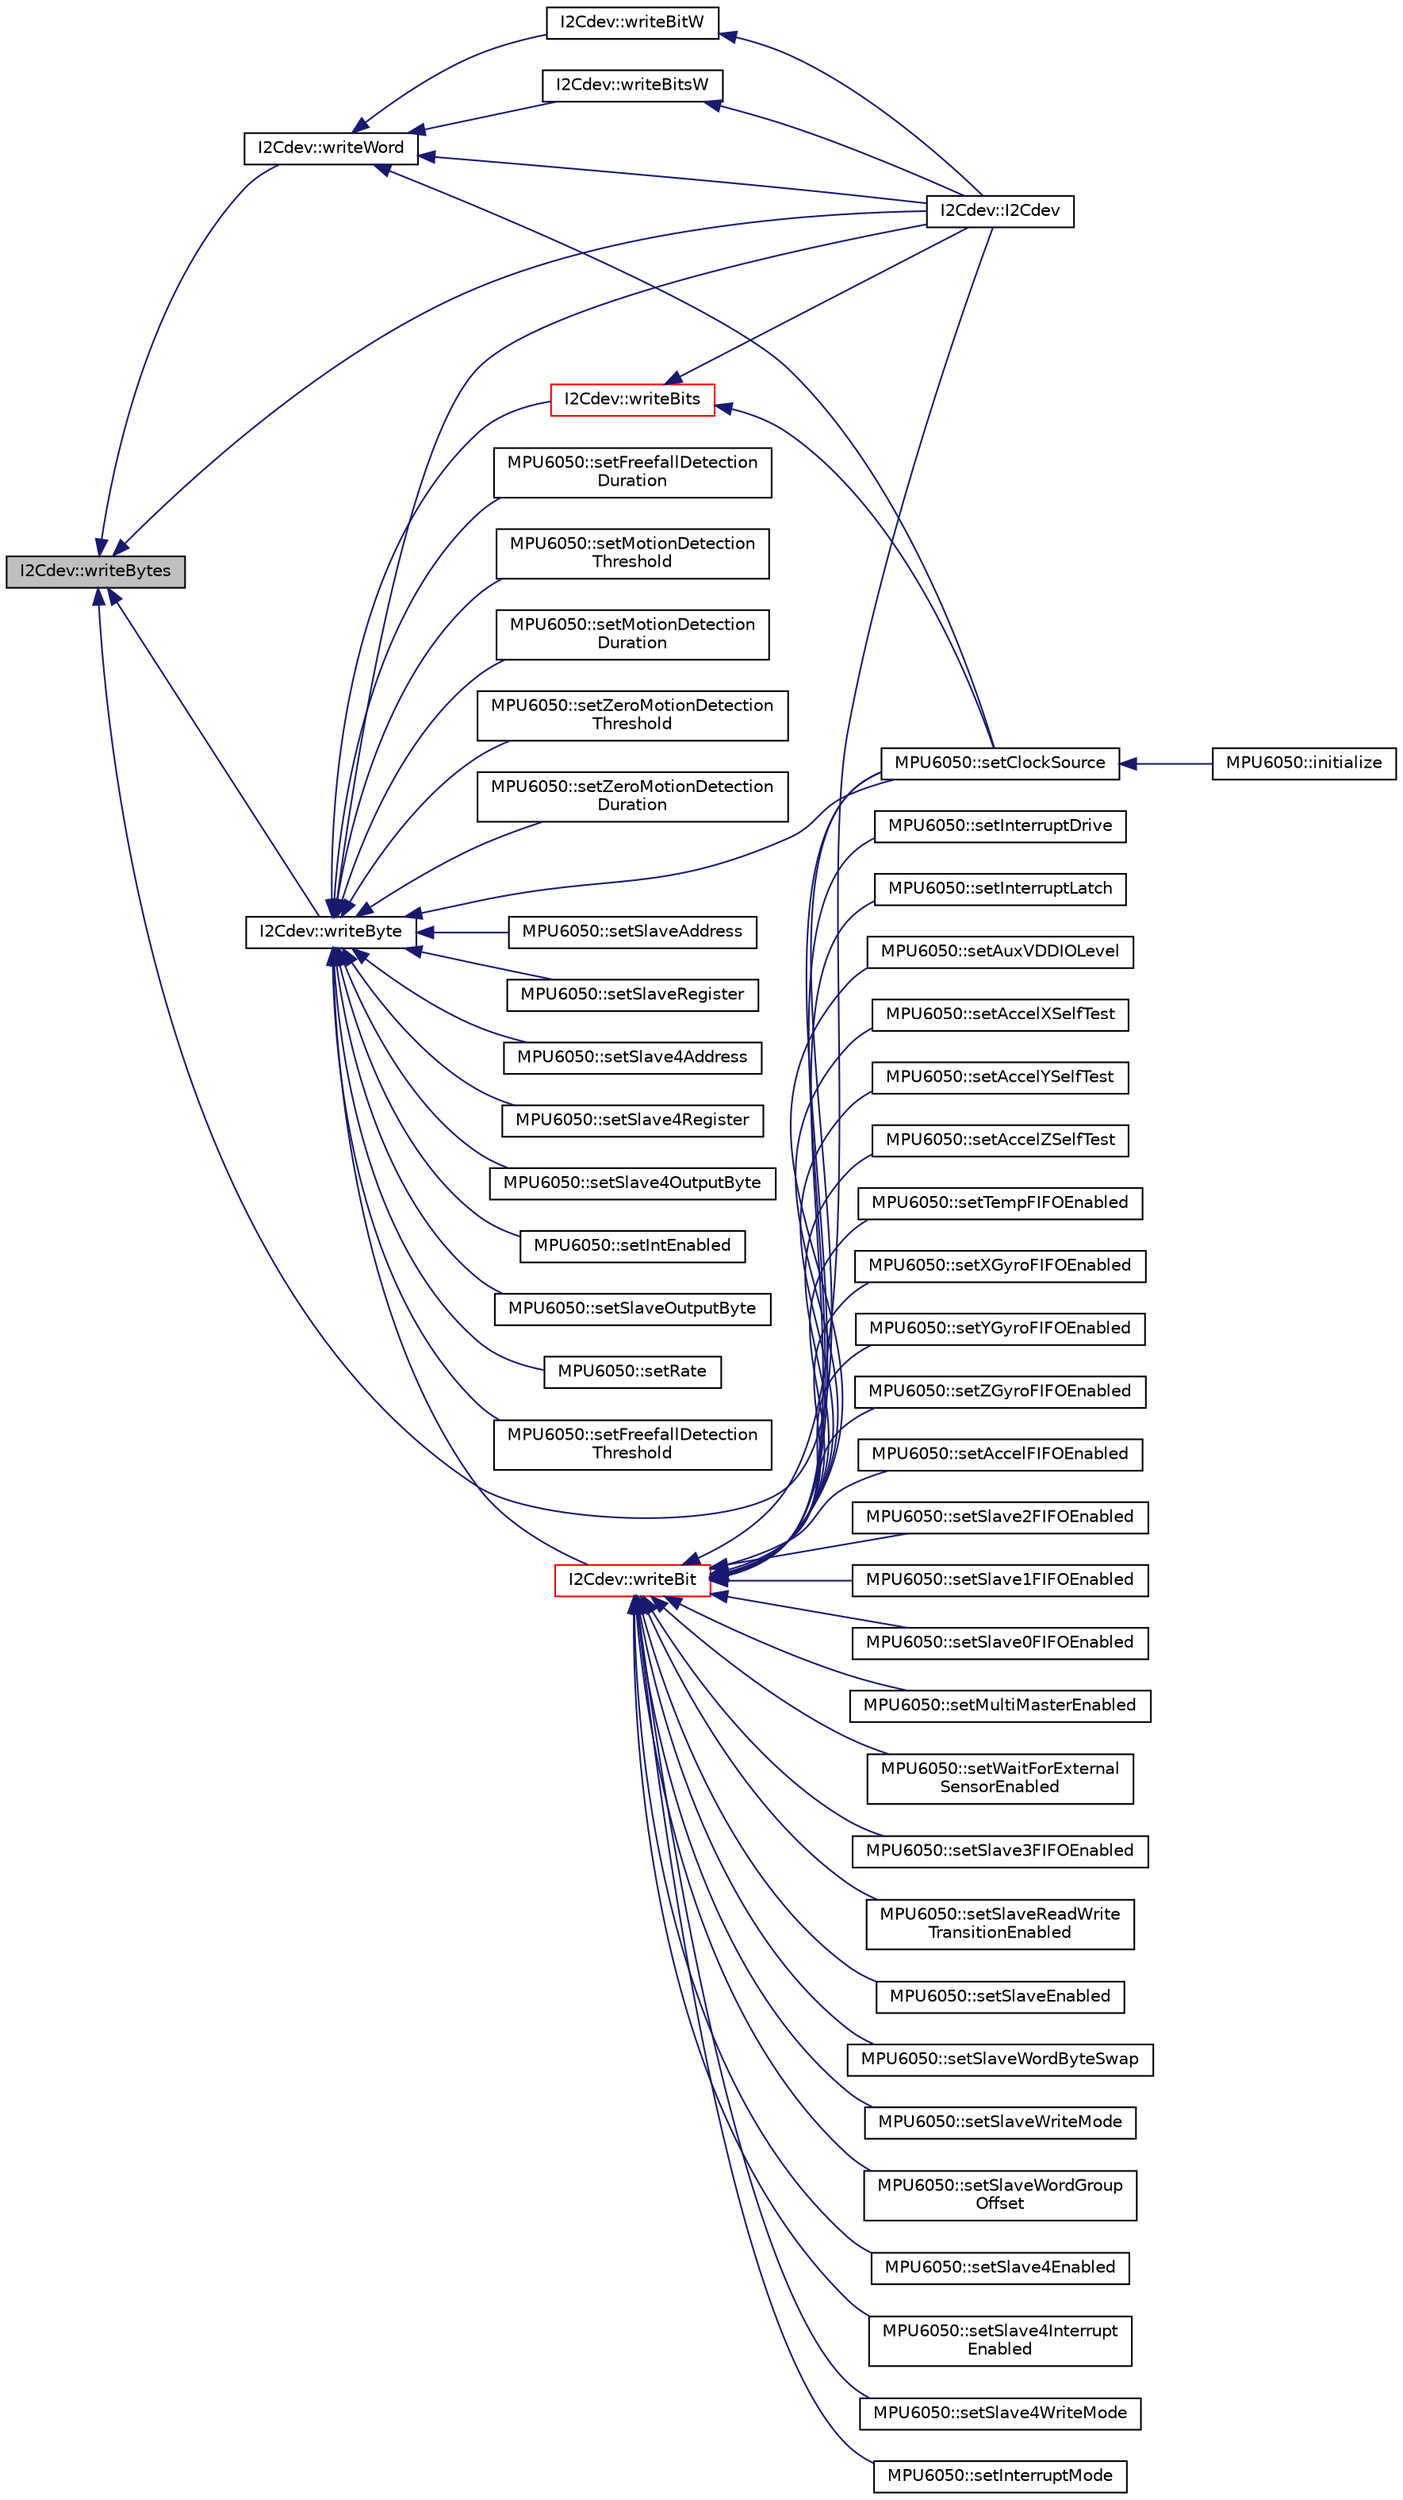 digraph "I2Cdev::writeBytes"
{
  edge [fontname="Helvetica",fontsize="10",labelfontname="Helvetica",labelfontsize="10"];
  node [fontname="Helvetica",fontsize="10",shape=record];
  rankdir="LR";
  Node663 [label="I2Cdev::writeBytes",height=0.2,width=0.4,color="black", fillcolor="grey75", style="filled", fontcolor="black"];
  Node663 -> Node664 [dir="back",color="midnightblue",fontsize="10",style="solid",fontname="Helvetica"];
  Node664 [label="I2Cdev::I2Cdev",height=0.2,width=0.4,color="black", fillcolor="white", style="filled",URL="$class_i2_cdev.html#a2f70586510cbda5c5267a10b4ca220b9"];
  Node663 -> Node665 [dir="back",color="midnightblue",fontsize="10",style="solid",fontname="Helvetica"];
  Node665 [label="I2Cdev::writeByte",height=0.2,width=0.4,color="black", fillcolor="white", style="filled",URL="$class_i2_cdev.html#aeb297637ef985cd562da465ba61b7042",tooltip="Write single byte to an 8-bit device register. "];
  Node665 -> Node664 [dir="back",color="midnightblue",fontsize="10",style="solid",fontname="Helvetica"];
  Node665 -> Node666 [dir="back",color="midnightblue",fontsize="10",style="solid",fontname="Helvetica"];
  Node666 [label="I2Cdev::writeBit",height=0.2,width=0.4,color="red", fillcolor="white", style="filled",URL="$class_i2_cdev.html#aa68890af87de5471d32e583ebbd91acb",tooltip="write a single bit in an 8-bit device register. "];
  Node666 -> Node664 [dir="back",color="midnightblue",fontsize="10",style="solid",fontname="Helvetica"];
  Node666 -> Node667 [dir="back",color="midnightblue",fontsize="10",style="solid",fontname="Helvetica"];
  Node667 [label="MPU6050::setAuxVDDIOLevel",height=0.2,width=0.4,color="black", fillcolor="white", style="filled",URL="$class_m_p_u6050.html#a7c666c20e26869bc80646f1b2c3d69bc",tooltip="Set the auxiliary I2C supply voltage level. "];
  Node666 -> Node668 [dir="back",color="midnightblue",fontsize="10",style="solid",fontname="Helvetica"];
  Node668 [label="MPU6050::setAccelXSelfTest",height=0.2,width=0.4,color="black", fillcolor="white", style="filled",URL="$class_m_p_u6050.html#ac2ab843dc9d241056ed0f891195cdbf9",tooltip="Get self-test enabled setting for accelerometer X axis. "];
  Node666 -> Node669 [dir="back",color="midnightblue",fontsize="10",style="solid",fontname="Helvetica"];
  Node669 [label="MPU6050::setAccelYSelfTest",height=0.2,width=0.4,color="black", fillcolor="white", style="filled",URL="$class_m_p_u6050.html#ad5847430ab297959e4d0e9b81ba2e3ba",tooltip="Get self-test enabled value for accelerometer Y axis. "];
  Node666 -> Node670 [dir="back",color="midnightblue",fontsize="10",style="solid",fontname="Helvetica"];
  Node670 [label="MPU6050::setAccelZSelfTest",height=0.2,width=0.4,color="black", fillcolor="white", style="filled",URL="$class_m_p_u6050.html#a8eb8ba039af9a47e0475a3835b87f404",tooltip="Set self-test enabled value for accelerometer Z axis. "];
  Node666 -> Node671 [dir="back",color="midnightblue",fontsize="10",style="solid",fontname="Helvetica"];
  Node671 [label="MPU6050::setTempFIFOEnabled",height=0.2,width=0.4,color="black", fillcolor="white", style="filled",URL="$class_m_p_u6050.html#ae528a25b4997ad0e3091a012e4e4419e",tooltip="Set temperature FIFO enabled value. "];
  Node666 -> Node672 [dir="back",color="midnightblue",fontsize="10",style="solid",fontname="Helvetica"];
  Node672 [label="MPU6050::setXGyroFIFOEnabled",height=0.2,width=0.4,color="black", fillcolor="white", style="filled",URL="$class_m_p_u6050.html#a53a03d1f255a62f01375c870cdc85767",tooltip="Set gyroscope X-axis FIFO enabled value. "];
  Node666 -> Node673 [dir="back",color="midnightblue",fontsize="10",style="solid",fontname="Helvetica"];
  Node673 [label="MPU6050::setYGyroFIFOEnabled",height=0.2,width=0.4,color="black", fillcolor="white", style="filled",URL="$class_m_p_u6050.html#a16eb12bbf07bc17a9d852941d834175e",tooltip="Set gyroscope Y-axis FIFO enabled value. "];
  Node666 -> Node674 [dir="back",color="midnightblue",fontsize="10",style="solid",fontname="Helvetica"];
  Node674 [label="MPU6050::setZGyroFIFOEnabled",height=0.2,width=0.4,color="black", fillcolor="white", style="filled",URL="$class_m_p_u6050.html#af5b5bc39b66466ba910f6eef1259444c",tooltip="Set gyroscope Z-axis FIFO enabled value. "];
  Node666 -> Node675 [dir="back",color="midnightblue",fontsize="10",style="solid",fontname="Helvetica"];
  Node675 [label="MPU6050::setAccelFIFOEnabled",height=0.2,width=0.4,color="black", fillcolor="white", style="filled",URL="$class_m_p_u6050.html#afccbee85f5cdc95098f6d62d8d417c3f",tooltip="Set accelerometer FIFO enabled value. "];
  Node666 -> Node676 [dir="back",color="midnightblue",fontsize="10",style="solid",fontname="Helvetica"];
  Node676 [label="MPU6050::setSlave2FIFOEnabled",height=0.2,width=0.4,color="black", fillcolor="white", style="filled",URL="$class_m_p_u6050.html#a38a10ac4f30b96718ec021dc0db8587b",tooltip="Set Slave 2 FIFO enabled value. "];
  Node666 -> Node677 [dir="back",color="midnightblue",fontsize="10",style="solid",fontname="Helvetica"];
  Node677 [label="MPU6050::setSlave1FIFOEnabled",height=0.2,width=0.4,color="black", fillcolor="white", style="filled",URL="$class_m_p_u6050.html#a5d432fa2fb8b2227f50aa5c7b5befb66",tooltip="Set Slave 1 FIFO enabled value. "];
  Node666 -> Node678 [dir="back",color="midnightblue",fontsize="10",style="solid",fontname="Helvetica"];
  Node678 [label="MPU6050::setSlave0FIFOEnabled",height=0.2,width=0.4,color="black", fillcolor="white", style="filled",URL="$class_m_p_u6050.html#a97fbf27e1b827f9dfc3c28ff376b54c4",tooltip="Set Slave 0 FIFO enabled value. "];
  Node666 -> Node679 [dir="back",color="midnightblue",fontsize="10",style="solid",fontname="Helvetica"];
  Node679 [label="MPU6050::setMultiMasterEnabled",height=0.2,width=0.4,color="black", fillcolor="white", style="filled",URL="$class_m_p_u6050.html#a039f5724974c5bf3f373ed9be031441c",tooltip="Set multi-master enabled value. "];
  Node666 -> Node680 [dir="back",color="midnightblue",fontsize="10",style="solid",fontname="Helvetica"];
  Node680 [label="MPU6050::setWaitForExternal\lSensorEnabled",height=0.2,width=0.4,color="black", fillcolor="white", style="filled",URL="$class_m_p_u6050.html#a20dc4bdedbe1550580c28a6d090291be",tooltip="Set wait-for-external-sensor-data enabled value. "];
  Node666 -> Node681 [dir="back",color="midnightblue",fontsize="10",style="solid",fontname="Helvetica"];
  Node681 [label="MPU6050::setSlave3FIFOEnabled",height=0.2,width=0.4,color="black", fillcolor="white", style="filled",URL="$class_m_p_u6050.html#a6ed713870c7f6d085ded91a45515a36c",tooltip="Set Slave 3 FIFO enabled value. "];
  Node666 -> Node682 [dir="back",color="midnightblue",fontsize="10",style="solid",fontname="Helvetica"];
  Node682 [label="MPU6050::setSlaveReadWrite\lTransitionEnabled",height=0.2,width=0.4,color="black", fillcolor="white", style="filled",URL="$class_m_p_u6050.html#a3413efbf2f4e8a27aa8768d9bc34d663",tooltip="Set slave read/write transition enabled value. "];
  Node666 -> Node683 [dir="back",color="midnightblue",fontsize="10",style="solid",fontname="Helvetica"];
  Node683 [label="MPU6050::setSlaveEnabled",height=0.2,width=0.4,color="black", fillcolor="white", style="filled",URL="$class_m_p_u6050.html#afaffa021d7bb41f3a288827080602eee",tooltip="Set the enabled value for the specified slave (0-3). "];
  Node666 -> Node684 [dir="back",color="midnightblue",fontsize="10",style="solid",fontname="Helvetica"];
  Node684 [label="MPU6050::setSlaveWordByteSwap",height=0.2,width=0.4,color="black", fillcolor="white", style="filled",URL="$class_m_p_u6050.html#abeb1f83652066d7543fd3283af794364",tooltip="Set word pair byte-swapping enabled for the specified slave (0-3). "];
  Node666 -> Node685 [dir="back",color="midnightblue",fontsize="10",style="solid",fontname="Helvetica"];
  Node685 [label="MPU6050::setSlaveWriteMode",height=0.2,width=0.4,color="black", fillcolor="white", style="filled",URL="$class_m_p_u6050.html#a3d9bfcb5394c7a382009cd2dc91ce801",tooltip="Set write mode for the specified slave (0-3). "];
  Node666 -> Node686 [dir="back",color="midnightblue",fontsize="10",style="solid",fontname="Helvetica"];
  Node686 [label="MPU6050::setSlaveWordGroup\lOffset",height=0.2,width=0.4,color="black", fillcolor="white", style="filled",URL="$class_m_p_u6050.html#a32602ab86f70b70d3313628fc6c010ae",tooltip="Set word pair grouping order offset for the specified slave (0-3). "];
  Node666 -> Node687 [dir="back",color="midnightblue",fontsize="10",style="solid",fontname="Helvetica"];
  Node687 [label="MPU6050::setSlave4Enabled",height=0.2,width=0.4,color="black", fillcolor="white", style="filled",URL="$class_m_p_u6050.html#a04be2a8c3af6ef174f97769b9b5164a9",tooltip="Set the enabled value for Slave 4. "];
  Node666 -> Node688 [dir="back",color="midnightblue",fontsize="10",style="solid",fontname="Helvetica"];
  Node688 [label="MPU6050::setSlave4Interrupt\lEnabled",height=0.2,width=0.4,color="black", fillcolor="white", style="filled",URL="$class_m_p_u6050.html#a7d7498ebc26f8a1fe8c9dcf40cd5d265",tooltip="Set the enabled value for Slave 4 transaction interrupts. "];
  Node666 -> Node689 [dir="back",color="midnightblue",fontsize="10",style="solid",fontname="Helvetica"];
  Node689 [label="MPU6050::setSlave4WriteMode",height=0.2,width=0.4,color="black", fillcolor="white", style="filled",URL="$class_m_p_u6050.html#af1402fe7f3e1cc0dedb6714351cbca4e",tooltip="Set write mode for the Slave 4. "];
  Node666 -> Node690 [dir="back",color="midnightblue",fontsize="10",style="solid",fontname="Helvetica"];
  Node690 [label="MPU6050::setInterruptMode",height=0.2,width=0.4,color="black", fillcolor="white", style="filled",URL="$class_m_p_u6050.html#a003a098a1521c5ef4df50c0a8a2d47ab",tooltip="Set interrupt logic level mode. "];
  Node666 -> Node691 [dir="back",color="midnightblue",fontsize="10",style="solid",fontname="Helvetica"];
  Node691 [label="MPU6050::setInterruptDrive",height=0.2,width=0.4,color="black", fillcolor="white", style="filled",URL="$class_m_p_u6050.html#a9d9d6aeea346e6f6fad8e4a428cf3301",tooltip="Set interrupt drive mode. "];
  Node666 -> Node692 [dir="back",color="midnightblue",fontsize="10",style="solid",fontname="Helvetica"];
  Node692 [label="MPU6050::setInterruptLatch",height=0.2,width=0.4,color="black", fillcolor="white", style="filled",URL="$class_m_p_u6050.html#abf9ccf9eb6c7156e6660abb76734920a",tooltip="Set interrupt latch mode. "];
  Node666 -> Node720 [dir="back",color="midnightblue",fontsize="10",style="solid",fontname="Helvetica"];
  Node720 [label="MPU6050::setClockSource",height=0.2,width=0.4,color="black", fillcolor="white", style="filled",URL="$class_m_p_u6050.html#a4c1cd147d038e024bdeaa053c4d77734",tooltip="Set clock source setting. "];
  Node720 -> Node717 [dir="back",color="midnightblue",fontsize="10",style="solid",fontname="Helvetica"];
  Node717 [label="MPU6050::initialize",height=0.2,width=0.4,color="black", fillcolor="white", style="filled",URL="$class_m_p_u6050.html#abd8fc6c18adf158011118fbccc7e7054",tooltip="Power on and prepare for general usage. "];
  Node665 -> Node721 [dir="back",color="midnightblue",fontsize="10",style="solid",fontname="Helvetica"];
  Node721 [label="I2Cdev::writeBits",height=0.2,width=0.4,color="red", fillcolor="white", style="filled",URL="$class_i2_cdev.html#a913371251b6a41520c080115650e1b59",tooltip="Write multiple bits in an 8-bit device register. "];
  Node721 -> Node664 [dir="back",color="midnightblue",fontsize="10",style="solid",fontname="Helvetica"];
  Node721 -> Node720 [dir="back",color="midnightblue",fontsize="10",style="solid",fontname="Helvetica"];
  Node665 -> Node733 [dir="back",color="midnightblue",fontsize="10",style="solid",fontname="Helvetica"];
  Node733 [label="MPU6050::setRate",height=0.2,width=0.4,color="black", fillcolor="white", style="filled",URL="$class_m_p_u6050.html#a7d03801d6b656e8e12cd3c1dd97824a8",tooltip="Set gyroscope sample rate divider. "];
  Node665 -> Node734 [dir="back",color="midnightblue",fontsize="10",style="solid",fontname="Helvetica"];
  Node734 [label="MPU6050::setFreefallDetection\lThreshold",height=0.2,width=0.4,color="black", fillcolor="white", style="filled",URL="$class_m_p_u6050.html#af704e1a4eb01522b146abeba78c32716",tooltip="Get free-fall event acceleration threshold. "];
  Node665 -> Node735 [dir="back",color="midnightblue",fontsize="10",style="solid",fontname="Helvetica"];
  Node735 [label="MPU6050::setFreefallDetection\lDuration",height=0.2,width=0.4,color="black", fillcolor="white", style="filled",URL="$class_m_p_u6050.html#a41eeb40a654465966d260e3d31c4de4b",tooltip="Get free-fall event duration threshold. "];
  Node665 -> Node736 [dir="back",color="midnightblue",fontsize="10",style="solid",fontname="Helvetica"];
  Node736 [label="MPU6050::setMotionDetection\lThreshold",height=0.2,width=0.4,color="black", fillcolor="white", style="filled",URL="$class_m_p_u6050.html#aa23c8d66502345c30915e69975fd2cc9",tooltip="Set free-fall event acceleration threshold. "];
  Node665 -> Node737 [dir="back",color="midnightblue",fontsize="10",style="solid",fontname="Helvetica"];
  Node737 [label="MPU6050::setMotionDetection\lDuration",height=0.2,width=0.4,color="black", fillcolor="white", style="filled",URL="$class_m_p_u6050.html#a6d81616aaa47539217057891c91ff08f",tooltip="Set motion detection event duration threshold. "];
  Node665 -> Node738 [dir="back",color="midnightblue",fontsize="10",style="solid",fontname="Helvetica"];
  Node738 [label="MPU6050::setZeroMotionDetection\lThreshold",height=0.2,width=0.4,color="black", fillcolor="white", style="filled",URL="$class_m_p_u6050.html#a347a51fd25de20b9ead4659015ef793b",tooltip="Set zero motion detection event acceleration threshold. "];
  Node665 -> Node739 [dir="back",color="midnightblue",fontsize="10",style="solid",fontname="Helvetica"];
  Node739 [label="MPU6050::setZeroMotionDetection\lDuration",height=0.2,width=0.4,color="black", fillcolor="white", style="filled",URL="$class_m_p_u6050.html#a6d25a21e1673682f096399b719c66d2c",tooltip="Set zero motion detection event duration threshold. "];
  Node665 -> Node740 [dir="back",color="midnightblue",fontsize="10",style="solid",fontname="Helvetica"];
  Node740 [label="MPU6050::setSlaveAddress",height=0.2,width=0.4,color="black", fillcolor="white", style="filled",URL="$class_m_p_u6050.html#a3c07eb2c59fff3ddc7186319ee40ba6f",tooltip="Set the I2C address of the specified slave (0-3). "];
  Node665 -> Node741 [dir="back",color="midnightblue",fontsize="10",style="solid",fontname="Helvetica"];
  Node741 [label="MPU6050::setSlaveRegister",height=0.2,width=0.4,color="black", fillcolor="white", style="filled",URL="$class_m_p_u6050.html#a62851e982059a2462d52c210ad764a1c",tooltip="Set the active internal register for the specified slave (0-3). "];
  Node665 -> Node742 [dir="back",color="midnightblue",fontsize="10",style="solid",fontname="Helvetica"];
  Node742 [label="MPU6050::setSlave4Address",height=0.2,width=0.4,color="black", fillcolor="white", style="filled",URL="$class_m_p_u6050.html#a6985da2cbc37be3fefbe3c16bf8d34a6",tooltip="Set the I2C address of Slave 4. "];
  Node665 -> Node743 [dir="back",color="midnightblue",fontsize="10",style="solid",fontname="Helvetica"];
  Node743 [label="MPU6050::setSlave4Register",height=0.2,width=0.4,color="black", fillcolor="white", style="filled",URL="$class_m_p_u6050.html#ae54dc358da048e61a1ac68012300fdaa",tooltip="Set the active internal register for Slave 4. "];
  Node665 -> Node744 [dir="back",color="midnightblue",fontsize="10",style="solid",fontname="Helvetica"];
  Node744 [label="MPU6050::setSlave4OutputByte",height=0.2,width=0.4,color="black", fillcolor="white", style="filled",URL="$class_m_p_u6050.html#a17147a6f477be79f58889e9e6329392f",tooltip="Set new byte to write to Slave 4. "];
  Node665 -> Node745 [dir="back",color="midnightblue",fontsize="10",style="solid",fontname="Helvetica"];
  Node745 [label="MPU6050::setIntEnabled",height=0.2,width=0.4,color="black", fillcolor="white", style="filled",URL="$class_m_p_u6050.html#ac7bcf24249dd5000320a8ec0ffe488c6",tooltip="Set full interrupt enabled status. "];
  Node665 -> Node746 [dir="back",color="midnightblue",fontsize="10",style="solid",fontname="Helvetica"];
  Node746 [label="MPU6050::setSlaveOutputByte",height=0.2,width=0.4,color="black", fillcolor="white", style="filled",URL="$class_m_p_u6050.html#a34a1def575f6abcd464afe954de8a461",tooltip="Write byte to Data Output container for specified slave. "];
  Node665 -> Node720 [dir="back",color="midnightblue",fontsize="10",style="solid",fontname="Helvetica"];
  Node663 -> Node747 [dir="back",color="midnightblue",fontsize="10",style="solid",fontname="Helvetica"];
  Node747 [label="I2Cdev::writeWord",height=0.2,width=0.4,color="black", fillcolor="white", style="filled",URL="$class_i2_cdev.html#acbe68a802d6a177301736e60bedd1def",tooltip="Write single word to a 16-bit device register. "];
  Node747 -> Node664 [dir="back",color="midnightblue",fontsize="10",style="solid",fontname="Helvetica"];
  Node747 -> Node748 [dir="back",color="midnightblue",fontsize="10",style="solid",fontname="Helvetica"];
  Node748 [label="I2Cdev::writeBitW",height=0.2,width=0.4,color="black", fillcolor="white", style="filled",URL="$class_i2_cdev.html#a1b5fbedfadec5d429c81ee84d27e658d",tooltip="write a single bit in a 16-bit device register. "];
  Node748 -> Node664 [dir="back",color="midnightblue",fontsize="10",style="solid",fontname="Helvetica"];
  Node747 -> Node749 [dir="back",color="midnightblue",fontsize="10",style="solid",fontname="Helvetica"];
  Node749 [label="I2Cdev::writeBitsW",height=0.2,width=0.4,color="black", fillcolor="white", style="filled",URL="$class_i2_cdev.html#a8f8652a1328224cce867eed665a45c4d",tooltip="Write multiple bits in a 16-bit device register. "];
  Node749 -> Node664 [dir="back",color="midnightblue",fontsize="10",style="solid",fontname="Helvetica"];
  Node747 -> Node720 [dir="back",color="midnightblue",fontsize="10",style="solid",fontname="Helvetica"];
  Node663 -> Node720 [dir="back",color="midnightblue",fontsize="10",style="solid",fontname="Helvetica"];
}
